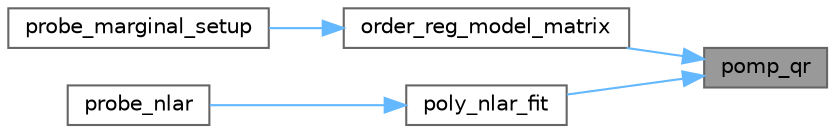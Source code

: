 digraph "pomp_qr"
{
 // LATEX_PDF_SIZE
  bgcolor="transparent";
  edge [fontname=Helvetica,fontsize=10,labelfontname=Helvetica,labelfontsize=10];
  node [fontname=Helvetica,fontsize=10,shape=box,height=0.2,width=0.4];
  rankdir="RL";
  Node1 [id="Node000001",label="pomp_qr",height=0.2,width=0.4,color="gray40", fillcolor="grey60", style="filled", fontcolor="black",tooltip=" "];
  Node1 -> Node2 [id="edge1_Node000001_Node000002",dir="back",color="steelblue1",style="solid",tooltip=" "];
  Node2 [id="Node000002",label="order_reg_model_matrix",height=0.2,width=0.4,color="grey40", fillcolor="white", style="filled",URL="$probe__marginal_8c.html#a9accae76d6ed9147d0db36478294f156",tooltip=" "];
  Node2 -> Node3 [id="edge2_Node000002_Node000003",dir="back",color="steelblue1",style="solid",tooltip=" "];
  Node3 [id="Node000003",label="probe_marginal_setup",height=0.2,width=0.4,color="grey40", fillcolor="white", style="filled",URL="$probe__marginal_8c.html#a33683f39715bc5813eab0d124dbc9899",tooltip=" "];
  Node1 -> Node4 [id="edge3_Node000001_Node000004",dir="back",color="steelblue1",style="solid",tooltip=" "];
  Node4 [id="Node000004",label="poly_nlar_fit",height=0.2,width=0.4,color="grey40", fillcolor="white", style="filled",URL="$probe__nlar_8c.html#afd315040fac0de8def98fd667a0e440c",tooltip=" "];
  Node4 -> Node5 [id="edge4_Node000004_Node000005",dir="back",color="steelblue1",style="solid",tooltip=" "];
  Node5 [id="Node000005",label="probe_nlar",height=0.2,width=0.4,color="grey40", fillcolor="white", style="filled",URL="$probe__nlar_8c.html#a9f90ddaaa65be036697557e76d8e0d0c",tooltip=" "];
}
